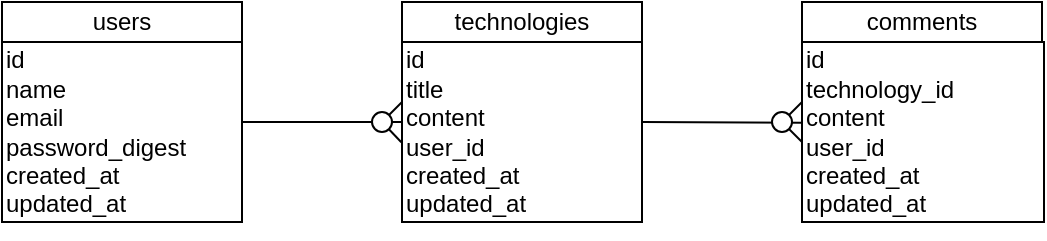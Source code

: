 <mxfile version="14.4.8" type="github">
  <diagram id="C5RBs43oDa-KdzZeNtuy" name="Page-1">
    <mxGraphModel dx="652" dy="336" grid="1" gridSize="10" guides="1" tooltips="1" connect="1" arrows="1" fold="1" page="1" pageScale="1" pageWidth="827" pageHeight="1169" math="0" shadow="0">
      <root>
        <mxCell id="WIyWlLk6GJQsqaUBKTNV-0" />
        <mxCell id="WIyWlLk6GJQsqaUBKTNV-1" parent="WIyWlLk6GJQsqaUBKTNV-0" />
        <mxCell id="pCgCUVmiU18mvCE16sPe-0" value="users" style="rounded=0;whiteSpace=wrap;html=1;" vertex="1" parent="WIyWlLk6GJQsqaUBKTNV-1">
          <mxGeometry x="40" y="40" width="120" height="20" as="geometry" />
        </mxCell>
        <mxCell id="pCgCUVmiU18mvCE16sPe-1" value="id&lt;br&gt;name&lt;br&gt;email&lt;br&gt;password_digest&lt;br&gt;&lt;span style=&quot;&quot;&gt;created_at&lt;/span&gt;&lt;br style=&quot;&quot;&gt;&lt;span style=&quot;&quot;&gt;updated_at&lt;/span&gt;" style="rounded=0;whiteSpace=wrap;html=1;align=left;" vertex="1" parent="WIyWlLk6GJQsqaUBKTNV-1">
          <mxGeometry x="40" y="60" width="120" height="90" as="geometry" />
        </mxCell>
        <mxCell id="pCgCUVmiU18mvCE16sPe-2" value="technologies" style="rounded=0;whiteSpace=wrap;html=1;" vertex="1" parent="WIyWlLk6GJQsqaUBKTNV-1">
          <mxGeometry x="240" y="40" width="120" height="20" as="geometry" />
        </mxCell>
        <mxCell id="pCgCUVmiU18mvCE16sPe-3" value="id&lt;br&gt;title&lt;br&gt;content&lt;br&gt;user_id&lt;br&gt;created_at&lt;br&gt;updated_at" style="rounded=0;whiteSpace=wrap;html=1;align=left;" vertex="1" parent="WIyWlLk6GJQsqaUBKTNV-1">
          <mxGeometry x="240" y="60" width="120" height="90" as="geometry" />
        </mxCell>
        <mxCell id="pCgCUVmiU18mvCE16sPe-4" value="comments" style="rounded=0;whiteSpace=wrap;html=1;" vertex="1" parent="WIyWlLk6GJQsqaUBKTNV-1">
          <mxGeometry x="440" y="40" width="120" height="20" as="geometry" />
        </mxCell>
        <mxCell id="pCgCUVmiU18mvCE16sPe-5" value="id&lt;br&gt;technology_id&lt;br&gt;content&lt;br&gt;user_id&lt;br&gt;&lt;span style=&quot;&quot;&gt;created_at&lt;/span&gt;&lt;br style=&quot;&quot;&gt;&lt;span style=&quot;&quot;&gt;updated_at&lt;/span&gt;" style="rounded=0;whiteSpace=wrap;html=1;align=left;" vertex="1" parent="WIyWlLk6GJQsqaUBKTNV-1">
          <mxGeometry x="440" y="60" width="121" height="90" as="geometry" />
        </mxCell>
        <mxCell id="pCgCUVmiU18mvCE16sPe-7" style="edgeStyle=orthogonalEdgeStyle;rounded=0;orthogonalLoop=1;jettySize=auto;html=1;exitX=0.5;exitY=1;exitDx=0;exitDy=0;" edge="1" parent="WIyWlLk6GJQsqaUBKTNV-1" source="pCgCUVmiU18mvCE16sPe-3" target="pCgCUVmiU18mvCE16sPe-3">
          <mxGeometry relative="1" as="geometry" />
        </mxCell>
        <mxCell id="pCgCUVmiU18mvCE16sPe-13" value="" style="endArrow=none;html=1;exitX=1;exitY=0.444;exitDx=0;exitDy=0;exitPerimeter=0;entryX=0;entryY=0.444;entryDx=0;entryDy=0;entryPerimeter=0;" edge="1" parent="WIyWlLk6GJQsqaUBKTNV-1" source="pCgCUVmiU18mvCE16sPe-1">
          <mxGeometry width="50" height="50" relative="1" as="geometry">
            <mxPoint x="280" y="100" as="sourcePoint" />
            <mxPoint x="240.0" y="99.96" as="targetPoint" />
            <Array as="points" />
          </mxGeometry>
        </mxCell>
        <mxCell id="pCgCUVmiU18mvCE16sPe-14" value="" style="endArrow=none;html=1;entryX=0;entryY=0.333;entryDx=0;entryDy=0;entryPerimeter=0;" edge="1" parent="WIyWlLk6GJQsqaUBKTNV-1">
          <mxGeometry width="50" height="50" relative="1" as="geometry">
            <mxPoint x="230" y="100" as="sourcePoint" />
            <mxPoint x="240.0" y="89.97" as="targetPoint" />
          </mxGeometry>
        </mxCell>
        <mxCell id="pCgCUVmiU18mvCE16sPe-15" value="" style="endArrow=none;html=1;entryX=-0.017;entryY=0.557;entryDx=0;entryDy=0;entryPerimeter=0;" edge="1" parent="WIyWlLk6GJQsqaUBKTNV-1">
          <mxGeometry width="50" height="50" relative="1" as="geometry">
            <mxPoint x="230" y="100" as="sourcePoint" />
            <mxPoint x="239.66" y="110.13" as="targetPoint" />
          </mxGeometry>
        </mxCell>
        <mxCell id="pCgCUVmiU18mvCE16sPe-16" value="" style="ellipse;whiteSpace=wrap;html=1;aspect=fixed;align=left;" vertex="1" parent="WIyWlLk6GJQsqaUBKTNV-1">
          <mxGeometry x="225" y="95" width="10" height="10" as="geometry" />
        </mxCell>
        <mxCell id="pCgCUVmiU18mvCE16sPe-18" value="" style="endArrow=none;html=1;exitX=1;exitY=0.444;exitDx=0;exitDy=0;exitPerimeter=0;entryX=0.017;entryY=0.448;entryDx=0;entryDy=0;entryPerimeter=0;" edge="1" parent="WIyWlLk6GJQsqaUBKTNV-1" source="pCgCUVmiU18mvCE16sPe-3">
          <mxGeometry width="50" height="50" relative="1" as="geometry">
            <mxPoint x="400" y="120" as="sourcePoint" />
            <mxPoint x="440.34" y="100.32" as="targetPoint" />
          </mxGeometry>
        </mxCell>
        <mxCell id="pCgCUVmiU18mvCE16sPe-19" value="" style="endArrow=none;html=1;" edge="1" parent="WIyWlLk6GJQsqaUBKTNV-1">
          <mxGeometry width="50" height="50" relative="1" as="geometry">
            <mxPoint x="430" y="100" as="sourcePoint" />
            <mxPoint x="440" y="90" as="targetPoint" />
          </mxGeometry>
        </mxCell>
        <mxCell id="pCgCUVmiU18mvCE16sPe-20" value="" style="endArrow=none;html=1;entryX=0;entryY=0.556;entryDx=0;entryDy=0;entryPerimeter=0;" edge="1" parent="WIyWlLk6GJQsqaUBKTNV-1">
          <mxGeometry width="50" height="50" relative="1" as="geometry">
            <mxPoint x="430" y="100" as="sourcePoint" />
            <mxPoint x="440" y="110.04" as="targetPoint" />
          </mxGeometry>
        </mxCell>
        <mxCell id="pCgCUVmiU18mvCE16sPe-21" value="" style="ellipse;whiteSpace=wrap;html=1;aspect=fixed;align=left;" vertex="1" parent="WIyWlLk6GJQsqaUBKTNV-1">
          <mxGeometry x="425" y="95" width="10" height="10" as="geometry" />
        </mxCell>
      </root>
    </mxGraphModel>
  </diagram>
</mxfile>

